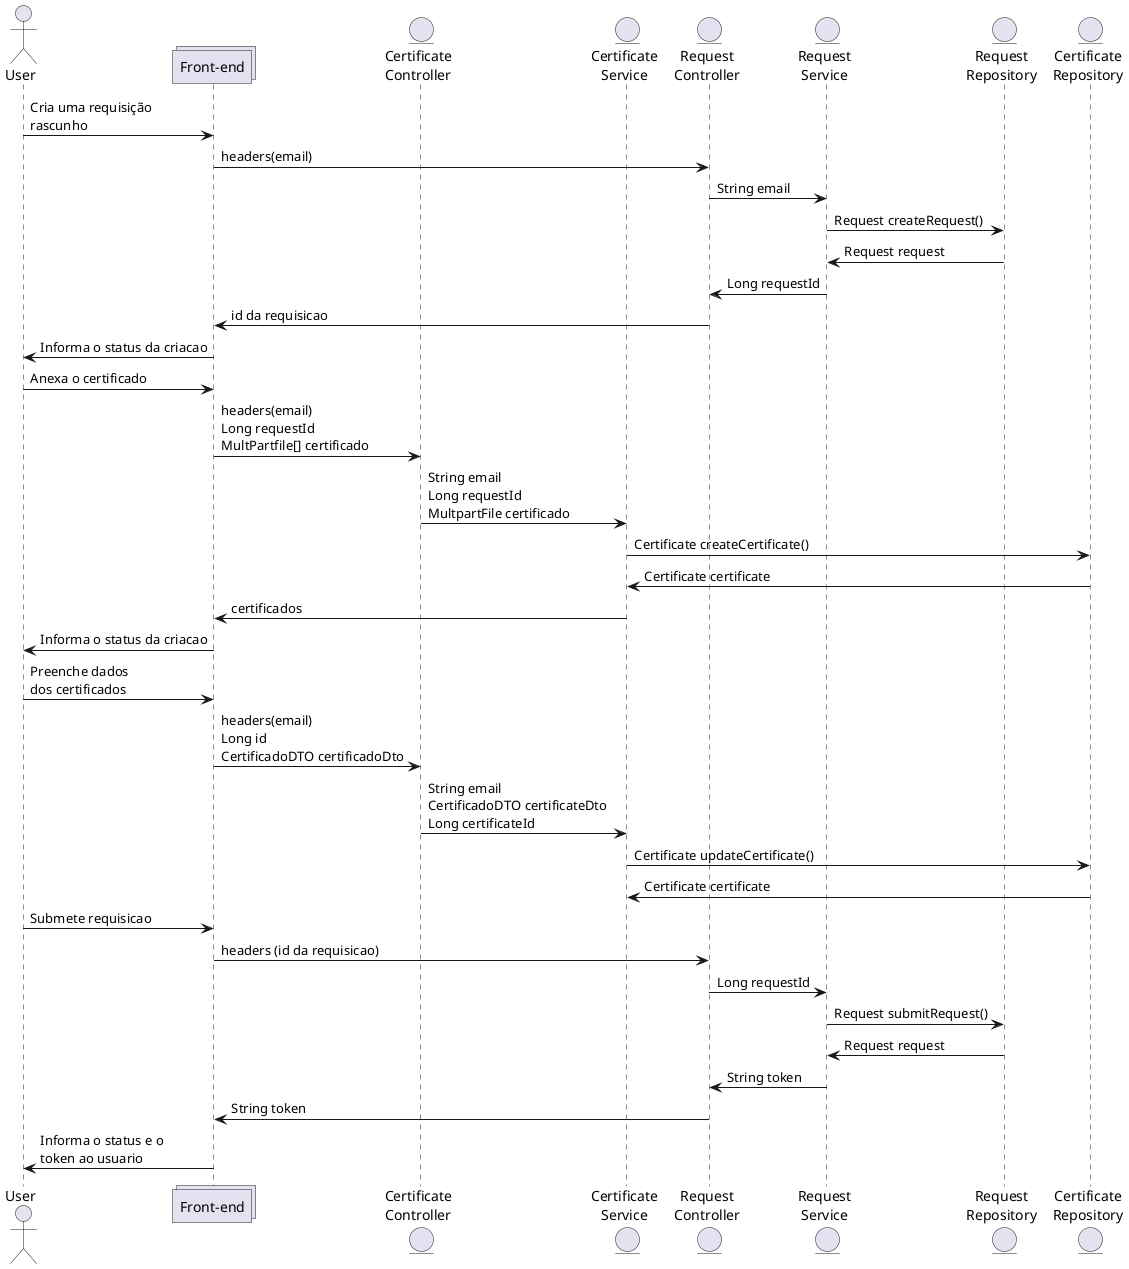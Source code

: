 @startuml
actor user as "User"
    collections front as "Front-end"
    entity controlador_cert as "Certificate\nController"
    entity servico_cert as "Certificate\nService"
    entity controlador_req as "Request\nController"
    entity servico_req as "Request\nService"
    entity repo_req as "Request\nRepository"
    entity repo_cert as "Certificate\nRepository"

    user -> front: Cria uma requisição\nrascunho
    front -> controlador_req: headers(email)
    controlador_req -> servico_req: String email
    servico_req -> repo_req: Request createRequest()
    repo_req -> servico_req: Request request
    servico_req -> controlador_req: Long requestId
    controlador_req -> front: id da requisicao
    front -> user: Informa o status da criacao

    user -> front: Anexa o certificado
    front-> controlador_cert: headers(email)\nLong requestId\nMultPartfile[] certificado
    controlador_cert -> servico_cert: String email \nLong requestId \nMultpartFile certificado
    servico_cert -> repo_cert: Certificate createCertificate()
    repo_cert -> servico_cert: Certificate certificate
    servico_cert -> front: certificados
    front -> user: Informa o status da criacao

    user -> front: Preenche dados \ndos certificados
    front-> controlador_cert: headers(email) \nLong id \nCertificadoDTO certificadoDto
    controlador_cert -> servico_cert: String email \nCertificadoDTO certificateDto \nLong certificateId
    servico_cert -> repo_cert: Certificate updateCertificate()
    repo_cert -> servico_cert: Certificate certificate

    user-> front: Submete requisicao
    front -> controlador_req: headers (id da requisicao)
    controlador_req -> servico_req: Long requestId
    servico_req -> repo_req: Request submitRequest()
    repo_req -> servico_req: Request request
    servico_req -> controlador_req: String token
    controlador_req -> front: String token
    front -> user: Informa o status e o \ntoken ao usuario
@enduml